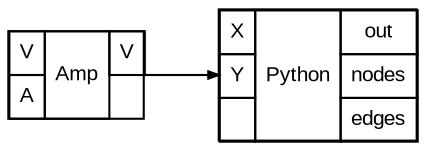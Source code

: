 digraph G {
    node [shape = record; fontsize = 10; fontname = Arial;];
    edge [arrowsize = 0.5;];
    rankdir = LR;
    
    "Python\ne77fdaee-d2b4-4f80-833d-ed08b2b3788c" [margin = 0;label = <
        <table border="0" cellborder="1" cellspacing="0" cellpadding="4">
        <tr><td port="Xin">X</td><td rowspan="3">Python</td> <td port="OUTout">out</td></tr>
        <tr><td port="Yin">Y</td>                            <td port="NODESout">nodes</td></tr>
        <tr><td port=""></td>                                <td port="EDGESout">edges</td></tr>
        </table>>;];
    
    "Amp\n296e8b38-2af3-4633-aa6e-20cd8f0bcac8" [margin = 0;label = <
        <table border="0" cellborder="1" cellspacing="0" cellpadding="4">
        <tr><td port="Vin">V</td> <td rowspan="2">Amp</td> <td port="Vout">V</td></tr>
        <tr><td port="Ain">A</td>                                                </tr>
        </table>>;];
    
    "Amp\n296e8b38-2af3-4633-aa6e-20cd8f0bcac8":Vout -> "Python\ne77fdaee-d2b4-4f80-833d-ed08b2b3788c":Xin;
}